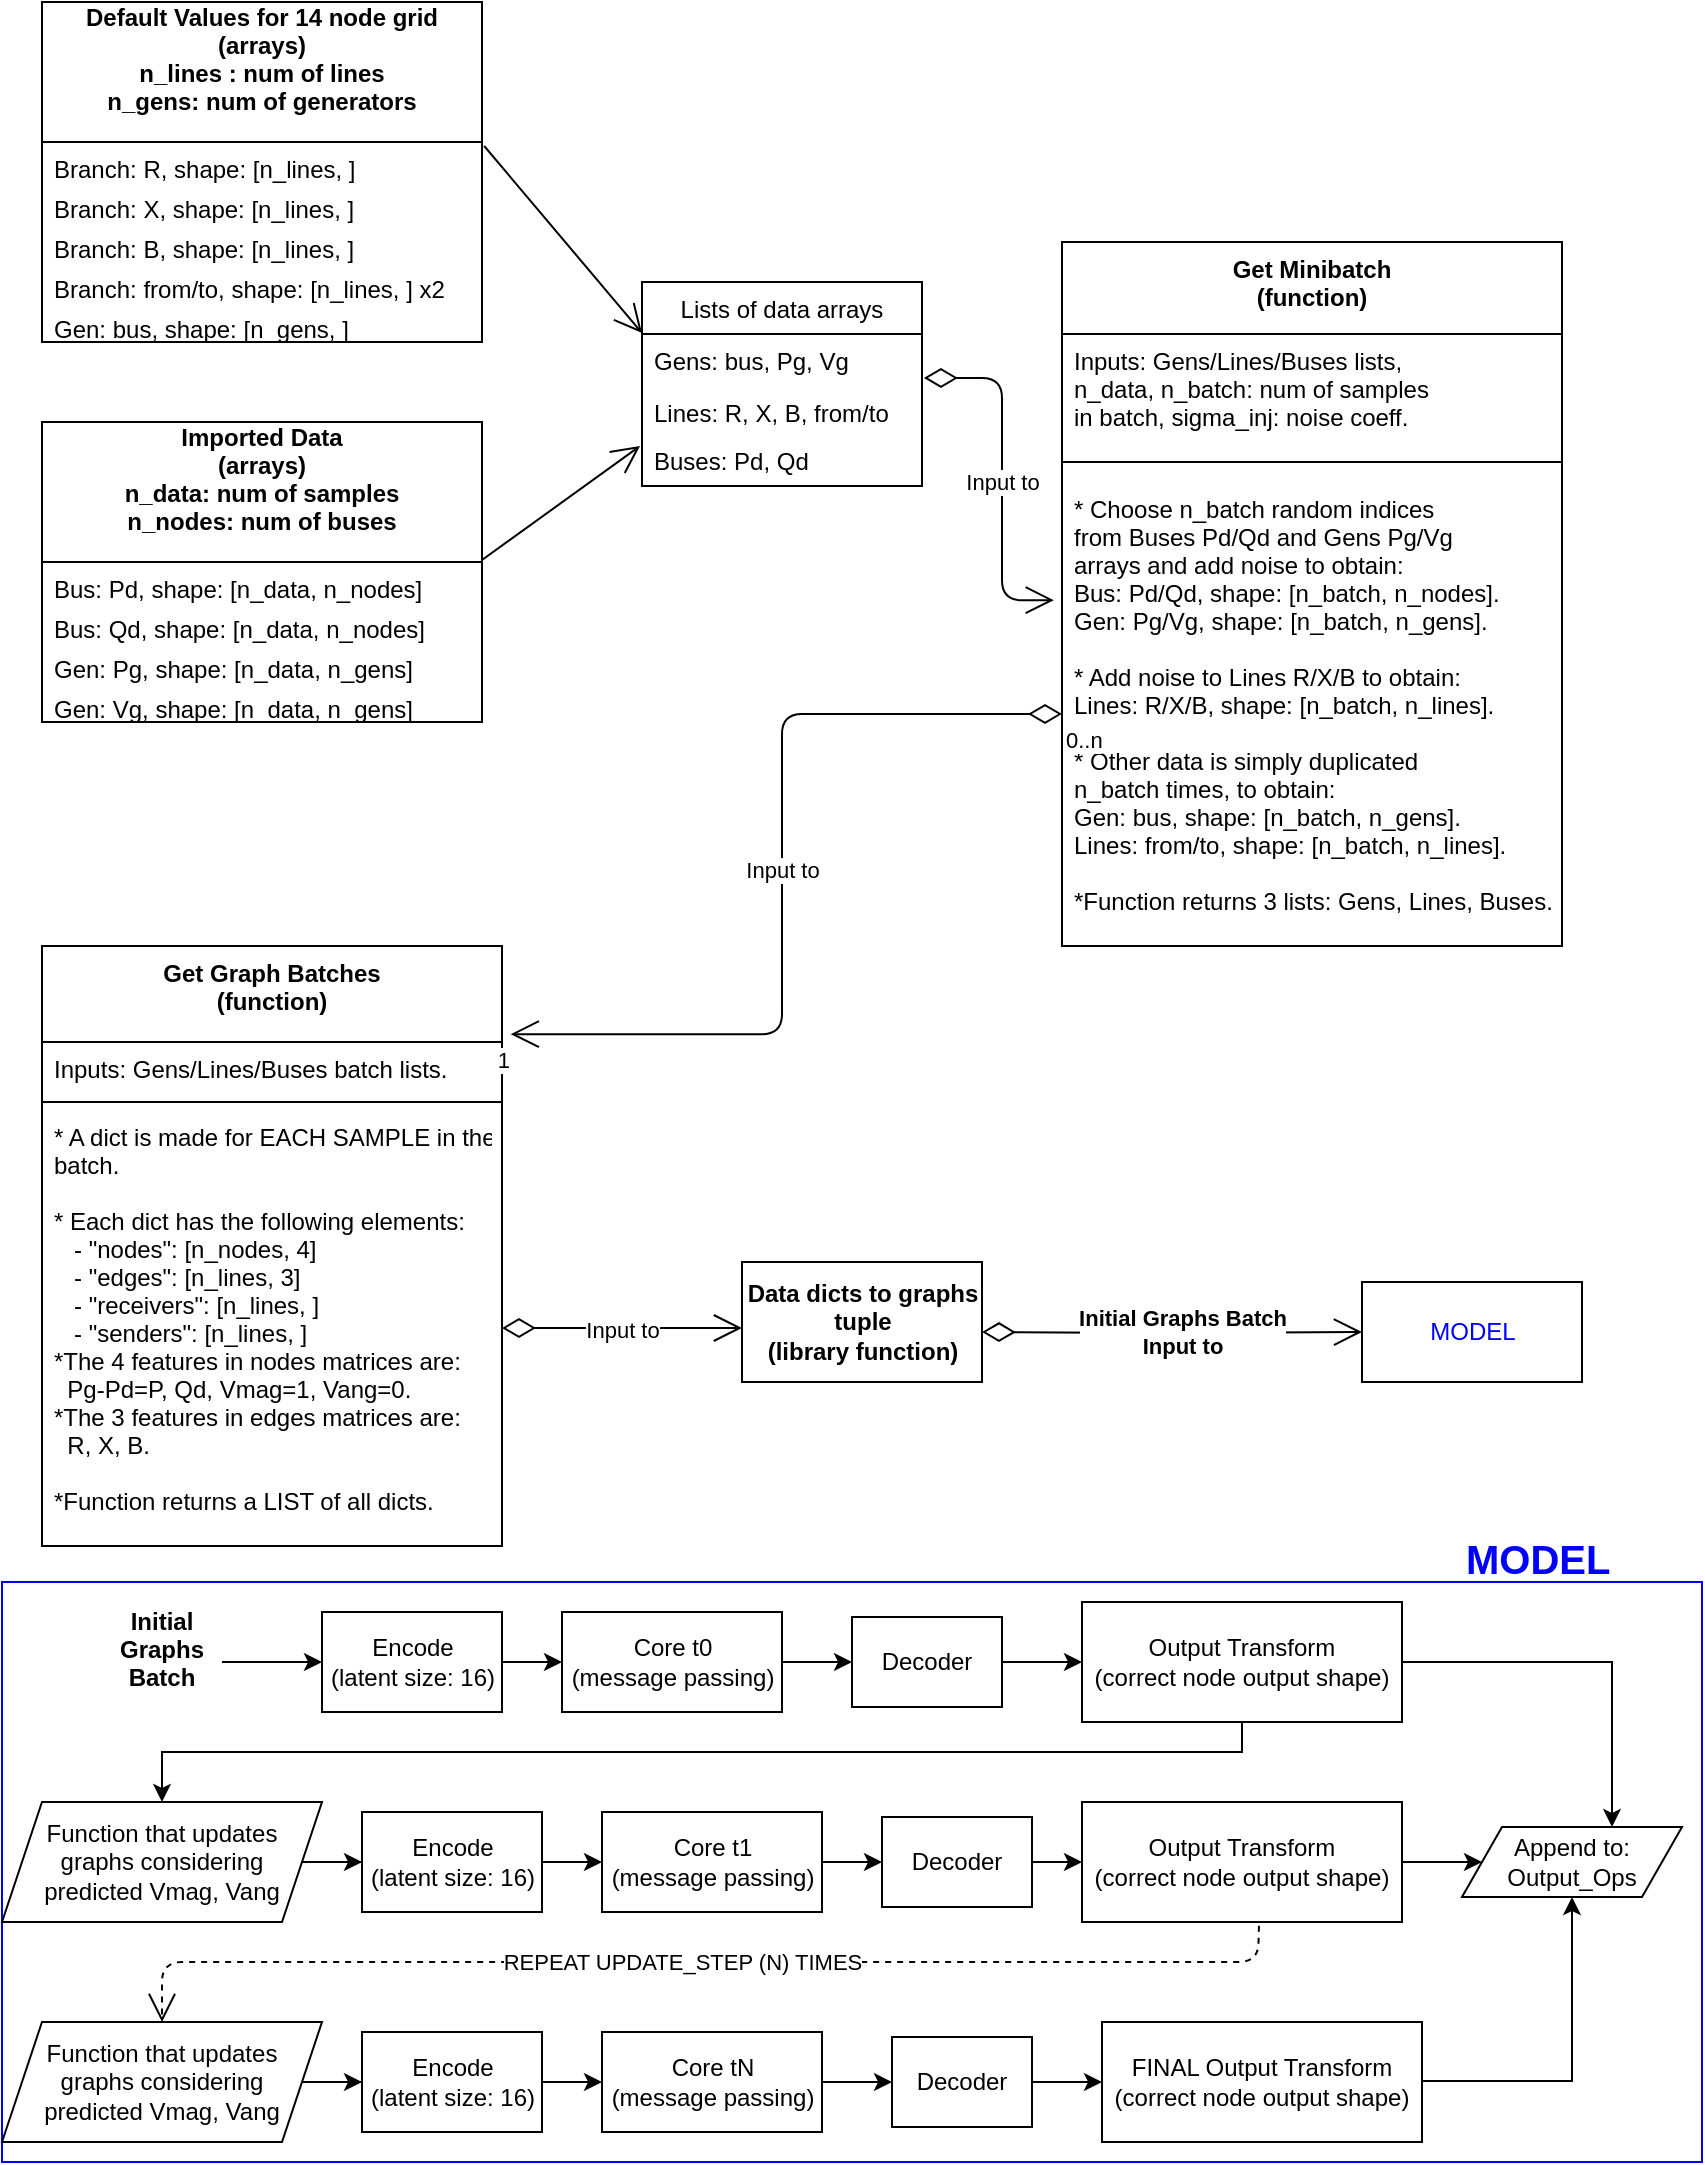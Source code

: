 <mxfile version="14.0.1" type="github">
  <diagram id="NX9X9Dx4tGmhcnGqsxjO" name="Page-1">
    <mxGraphModel dx="1221" dy="724" grid="1" gridSize="10" guides="1" tooltips="1" connect="1" arrows="1" fold="1" page="1" pageScale="1" pageWidth="850" pageHeight="1100" math="0" shadow="0">
      <root>
        <mxCell id="0" />
        <mxCell id="1" parent="0" />
        <mxCell id="xKvRT-cBqtyTfY7rPIqp-101" value="" style="verticalLabelPosition=bottom;verticalAlign=top;html=1;shape=mxgraph.basic.rect;fillColor2=none;strokeWidth=1;size=20;indent=5;rotation=0;labelBorderColor=#0000FF;strokeColor=#0000FF;" vertex="1" parent="1">
          <mxGeometry y="810" width="850" height="290" as="geometry" />
        </mxCell>
        <mxCell id="xKvRT-cBqtyTfY7rPIqp-8" value="Imported Data&#xa;(arrays)&#xa;n_data: num of samples&#xa;n_nodes: num of buses&#xa;" style="swimlane;fontStyle=1;childLayout=stackLayout;horizontal=1;startSize=70;fillColor=none;horizontalStack=0;resizeParent=1;resizeParentMax=0;resizeLast=0;collapsible=1;marginBottom=0;" vertex="1" parent="1">
          <mxGeometry x="20" y="230" width="220" height="150" as="geometry" />
        </mxCell>
        <mxCell id="xKvRT-cBqtyTfY7rPIqp-9" value="Bus: Pd, shape:  [n_data, n_nodes]" style="text;strokeColor=none;fillColor=none;align=left;verticalAlign=top;spacingLeft=4;spacingRight=4;overflow=hidden;rotatable=0;points=[[0,0.5],[1,0.5]];portConstraint=eastwest;" vertex="1" parent="xKvRT-cBqtyTfY7rPIqp-8">
          <mxGeometry y="70" width="220" height="20" as="geometry" />
        </mxCell>
        <mxCell id="xKvRT-cBqtyTfY7rPIqp-10" value="Bus: Qd, shape:  [n_data, n_nodes]" style="text;strokeColor=none;fillColor=none;align=left;verticalAlign=top;spacingLeft=4;spacingRight=4;overflow=hidden;rotatable=0;points=[[0,0.5],[1,0.5]];portConstraint=eastwest;" vertex="1" parent="xKvRT-cBqtyTfY7rPIqp-8">
          <mxGeometry y="90" width="220" height="20" as="geometry" />
        </mxCell>
        <mxCell id="xKvRT-cBqtyTfY7rPIqp-11" value="Gen: Pg, shape:  [n_data, n_gens]&#xa;&#xa;" style="text;strokeColor=none;fillColor=none;align=left;verticalAlign=top;spacingLeft=4;spacingRight=4;overflow=hidden;rotatable=0;points=[[0,0.5],[1,0.5]];portConstraint=eastwest;" vertex="1" parent="xKvRT-cBqtyTfY7rPIqp-8">
          <mxGeometry y="110" width="220" height="20" as="geometry" />
        </mxCell>
        <mxCell id="xKvRT-cBqtyTfY7rPIqp-15" value="Gen: Vg, shape:  [n_data, n_gens]" style="text;strokeColor=none;fillColor=none;align=left;verticalAlign=top;spacingLeft=4;spacingRight=4;overflow=hidden;rotatable=0;points=[[0,0.5],[1,0.5]];portConstraint=eastwest;" vertex="1" parent="xKvRT-cBqtyTfY7rPIqp-8">
          <mxGeometry y="130" width="220" height="20" as="geometry" />
        </mxCell>
        <mxCell id="xKvRT-cBqtyTfY7rPIqp-17" value="Default Values for 14 node grid&#xa;(arrays)&#xa;n_lines : num of lines &#xa;n_gens: num of generators&#xa;" style="swimlane;fontStyle=1;childLayout=stackLayout;horizontal=1;startSize=70;fillColor=none;horizontalStack=0;resizeParent=1;resizeParentMax=0;resizeLast=0;collapsible=1;marginBottom=0;" vertex="1" parent="1">
          <mxGeometry x="20" y="20" width="220" height="170" as="geometry" />
        </mxCell>
        <mxCell id="xKvRT-cBqtyTfY7rPIqp-18" value="Branch: R, shape: [n_lines, ]" style="text;strokeColor=none;fillColor=none;align=left;verticalAlign=top;spacingLeft=4;spacingRight=4;overflow=hidden;rotatable=0;points=[[0,0.5],[1,0.5]];portConstraint=eastwest;" vertex="1" parent="xKvRT-cBqtyTfY7rPIqp-17">
          <mxGeometry y="70" width="220" height="20" as="geometry" />
        </mxCell>
        <mxCell id="xKvRT-cBqtyTfY7rPIqp-19" value="Branch: X, shape: [n_lines, ]" style="text;strokeColor=none;fillColor=none;align=left;verticalAlign=top;spacingLeft=4;spacingRight=4;overflow=hidden;rotatable=0;points=[[0,0.5],[1,0.5]];portConstraint=eastwest;" vertex="1" parent="xKvRT-cBqtyTfY7rPIqp-17">
          <mxGeometry y="90" width="220" height="20" as="geometry" />
        </mxCell>
        <mxCell id="xKvRT-cBqtyTfY7rPIqp-20" value="Branch: B, shape:  [n_lines, ]&#xa;&#xa;" style="text;strokeColor=none;fillColor=none;align=left;verticalAlign=top;spacingLeft=4;spacingRight=4;overflow=hidden;rotatable=0;points=[[0,0.5],[1,0.5]];portConstraint=eastwest;" vertex="1" parent="xKvRT-cBqtyTfY7rPIqp-17">
          <mxGeometry y="110" width="220" height="20" as="geometry" />
        </mxCell>
        <mxCell id="xKvRT-cBqtyTfY7rPIqp-21" value="Branch: from/to, shape:  [n_lines, ] x2" style="text;strokeColor=none;fillColor=none;align=left;verticalAlign=top;spacingLeft=4;spacingRight=4;overflow=hidden;rotatable=0;points=[[0,0.5],[1,0.5]];portConstraint=eastwest;" vertex="1" parent="xKvRT-cBqtyTfY7rPIqp-17">
          <mxGeometry y="130" width="220" height="20" as="geometry" />
        </mxCell>
        <mxCell id="xKvRT-cBqtyTfY7rPIqp-22" value="Gen: bus, shape:  [n_gens, ]" style="text;strokeColor=none;fillColor=none;align=left;verticalAlign=top;spacingLeft=4;spacingRight=4;overflow=hidden;rotatable=0;points=[[0,0.5],[1,0.5]];portConstraint=eastwest;" vertex="1" parent="xKvRT-cBqtyTfY7rPIqp-17">
          <mxGeometry y="150" width="220" height="20" as="geometry" />
        </mxCell>
        <mxCell id="xKvRT-cBqtyTfY7rPIqp-24" value="" style="endArrow=open;endFill=1;endSize=12;html=1;exitX=1.005;exitY=0.1;exitDx=0;exitDy=0;exitPerimeter=0;entryX=0;entryY=0.25;entryDx=0;entryDy=0;" edge="1" parent="1" source="xKvRT-cBqtyTfY7rPIqp-18" target="xKvRT-cBqtyTfY7rPIqp-35">
          <mxGeometry width="160" relative="1" as="geometry">
            <mxPoint x="350" y="240" as="sourcePoint" />
            <mxPoint x="320" y="130" as="targetPoint" />
          </mxGeometry>
        </mxCell>
        <mxCell id="xKvRT-cBqtyTfY7rPIqp-25" value="" style="endArrow=open;endFill=1;endSize=12;html=1;exitX=1;exitY=-0.05;exitDx=0;exitDy=0;exitPerimeter=0;entryX=-0.007;entryY=0.231;entryDx=0;entryDy=0;entryPerimeter=0;" edge="1" parent="1" source="xKvRT-cBqtyTfY7rPIqp-9" target="xKvRT-cBqtyTfY7rPIqp-38">
          <mxGeometry width="160" relative="1" as="geometry">
            <mxPoint x="350" y="240" as="sourcePoint" />
            <mxPoint x="320" y="280" as="targetPoint" />
          </mxGeometry>
        </mxCell>
        <mxCell id="xKvRT-cBqtyTfY7rPIqp-30" value="Get Minibatch&#xa;(function)&#xa;" style="swimlane;fontStyle=1;align=center;verticalAlign=top;childLayout=stackLayout;horizontal=1;startSize=46;horizontalStack=0;resizeParent=1;resizeParentMax=0;resizeLast=0;collapsible=1;marginBottom=0;" vertex="1" parent="1">
          <mxGeometry x="530" y="140" width="250" height="352" as="geometry" />
        </mxCell>
        <mxCell id="xKvRT-cBqtyTfY7rPIqp-31" value="Inputs: Gens/Lines/Buses lists, &#xa;n_data, n_batch: num of samples &#xa;in batch, sigma_inj: noise coeff.&#xa;&#xa;" style="text;strokeColor=none;fillColor=none;align=left;verticalAlign=top;spacingLeft=4;spacingRight=4;overflow=hidden;rotatable=0;points=[[0,0.5],[1,0.5]];portConstraint=eastwest;" vertex="1" parent="xKvRT-cBqtyTfY7rPIqp-30">
          <mxGeometry y="46" width="250" height="54" as="geometry" />
        </mxCell>
        <mxCell id="xKvRT-cBqtyTfY7rPIqp-32" value="" style="line;strokeWidth=1;fillColor=none;align=left;verticalAlign=middle;spacingTop=-1;spacingLeft=3;spacingRight=3;rotatable=0;labelPosition=right;points=[];portConstraint=eastwest;" vertex="1" parent="xKvRT-cBqtyTfY7rPIqp-30">
          <mxGeometry y="100" width="250" height="20" as="geometry" />
        </mxCell>
        <mxCell id="xKvRT-cBqtyTfY7rPIqp-45" value="* Choose n_batch random indices &#xa;from Buses Pd/Qd and Gens Pg/Vg&#xa;arrays and add noise to obtain:&#xa;Bus: Pd/Qd, shape: [n_batch, n_nodes].&#xa;Gen: Pg/Vg, shape: [n_batch, n_gens].&#xa;&#xa;* Add noise to Lines R/X/B to obtain:&#xa;Lines: R/X/B, shape: [n_batch, n_lines].&#xa;&#xa;* Other data is simply duplicated  &#xa;n_batch times, to obtain:&#xa;Gen: bus, shape: [n_batch, n_gens].&#xa;Lines: from/to, shape: [n_batch, n_lines].&#xa;&#xa;*Function returns 3 lists: Gens, Lines, Buses.&#xa; " style="text;strokeColor=none;fillColor=none;align=left;verticalAlign=top;spacingLeft=4;spacingRight=4;overflow=hidden;rotatable=0;points=[[0,0.5],[1,0.5]];portConstraint=eastwest;" vertex="1" parent="xKvRT-cBqtyTfY7rPIqp-30">
          <mxGeometry y="120" width="250" height="232" as="geometry" />
        </mxCell>
        <mxCell id="xKvRT-cBqtyTfY7rPIqp-35" value="Lists of data arrays" style="swimlane;fontStyle=0;childLayout=stackLayout;horizontal=1;startSize=26;fillColor=none;horizontalStack=0;resizeParent=1;resizeParentMax=0;resizeLast=0;collapsible=1;marginBottom=0;" vertex="1" parent="1">
          <mxGeometry x="320" y="160" width="140" height="102" as="geometry" />
        </mxCell>
        <mxCell id="xKvRT-cBqtyTfY7rPIqp-37" value="Gens: bus, Pg, Vg" style="text;strokeColor=none;fillColor=none;align=left;verticalAlign=top;spacingLeft=4;spacingRight=4;overflow=hidden;rotatable=0;points=[[0,0.5],[1,0.5]];portConstraint=eastwest;" vertex="1" parent="xKvRT-cBqtyTfY7rPIqp-35">
          <mxGeometry y="26" width="140" height="26" as="geometry" />
        </mxCell>
        <mxCell id="xKvRT-cBqtyTfY7rPIqp-36" value="Lines: R, X, B, from/to" style="text;strokeColor=none;fillColor=none;align=left;verticalAlign=top;spacingLeft=4;spacingRight=4;overflow=hidden;rotatable=0;points=[[0,0.5],[1,0.5]];portConstraint=eastwest;" vertex="1" parent="xKvRT-cBqtyTfY7rPIqp-35">
          <mxGeometry y="52" width="140" height="24" as="geometry" />
        </mxCell>
        <mxCell id="xKvRT-cBqtyTfY7rPIqp-38" value="Buses: Pd, Qd" style="text;strokeColor=none;fillColor=none;align=left;verticalAlign=top;spacingLeft=4;spacingRight=4;overflow=hidden;rotatable=0;points=[[0,0.5],[1,0.5]];portConstraint=eastwest;" vertex="1" parent="xKvRT-cBqtyTfY7rPIqp-35">
          <mxGeometry y="76" width="140" height="26" as="geometry" />
        </mxCell>
        <mxCell id="xKvRT-cBqtyTfY7rPIqp-41" value="Input to" style="endArrow=open;html=1;endSize=12;startArrow=diamondThin;startSize=14;startFill=0;edgeStyle=orthogonalEdgeStyle;exitX=1.007;exitY=-0.167;exitDx=0;exitDy=0;exitPerimeter=0;entryX=-0.017;entryY=0.341;entryDx=0;entryDy=0;entryPerimeter=0;" edge="1" parent="1" source="xKvRT-cBqtyTfY7rPIqp-36">
          <mxGeometry x="0.034" relative="1" as="geometry">
            <mxPoint x="330" y="320" as="sourcePoint" />
            <mxPoint x="525.92" y="319.112" as="targetPoint" />
            <Array as="points">
              <mxPoint x="500" y="208" />
              <mxPoint x="500" y="319" />
            </Array>
            <mxPoint as="offset" />
          </mxGeometry>
        </mxCell>
        <mxCell id="xKvRT-cBqtyTfY7rPIqp-46" value="Get Graph Batches&#xa;(function)" style="swimlane;fontStyle=1;align=center;verticalAlign=top;childLayout=stackLayout;horizontal=1;startSize=48;horizontalStack=0;resizeParent=1;resizeParentMax=0;resizeLast=0;collapsible=1;marginBottom=0;" vertex="1" parent="1">
          <mxGeometry x="20" y="492" width="230" height="300" as="geometry" />
        </mxCell>
        <mxCell id="xKvRT-cBqtyTfY7rPIqp-47" value="Inputs: Gens/Lines/Buses batch lists." style="text;strokeColor=none;fillColor=none;align=left;verticalAlign=top;spacingLeft=4;spacingRight=4;overflow=hidden;rotatable=0;points=[[0,0.5],[1,0.5]];portConstraint=eastwest;" vertex="1" parent="xKvRT-cBqtyTfY7rPIqp-46">
          <mxGeometry y="48" width="230" height="26" as="geometry" />
        </mxCell>
        <mxCell id="xKvRT-cBqtyTfY7rPIqp-48" value="" style="line;strokeWidth=1;fillColor=none;align=left;verticalAlign=middle;spacingTop=-1;spacingLeft=3;spacingRight=3;rotatable=0;labelPosition=right;points=[];portConstraint=eastwest;" vertex="1" parent="xKvRT-cBqtyTfY7rPIqp-46">
          <mxGeometry y="74" width="230" height="8" as="geometry" />
        </mxCell>
        <mxCell id="xKvRT-cBqtyTfY7rPIqp-49" value="* A dict is made for EACH SAMPLE in the&#xa;batch. &#xa;&#xa;* Each dict has the following elements:&#xa;   - &quot;nodes&quot;: [n_nodes, 4]&#xa;   - &quot;edges&quot;: [n_lines, 3]&#xa;   - &quot;receivers&quot;: [n_lines, ]&#xa;   - &quot;senders&quot;: [n_lines, ]&#xa;*The 4 features in nodes matrices are:&#xa;  Pg-Pd=P, Qd, Vmag=1, Vang=0. &#xa;*The 3 features in edges matrices are:&#xa;  R, X, B.&#xa;&#xa;*Function returns a LIST of all dicts.&#xa;&#xa;&#xa;&#xa;" style="text;strokeColor=none;fillColor=none;align=left;verticalAlign=top;spacingLeft=4;spacingRight=4;overflow=hidden;rotatable=0;points=[[0,0.5],[1,0.5]];portConstraint=eastwest;" vertex="1" parent="xKvRT-cBqtyTfY7rPIqp-46">
          <mxGeometry y="82" width="230" height="218" as="geometry" />
        </mxCell>
        <mxCell id="xKvRT-cBqtyTfY7rPIqp-50" value="Input to" style="endArrow=open;html=1;endSize=12;startArrow=diamondThin;startSize=14;startFill=0;edgeStyle=orthogonalEdgeStyle;" edge="1" parent="1" source="xKvRT-cBqtyTfY7rPIqp-49">
          <mxGeometry relative="1" as="geometry">
            <mxPoint x="410" y="490" as="sourcePoint" />
            <mxPoint x="370" y="683" as="targetPoint" />
            <mxPoint as="offset" />
          </mxGeometry>
        </mxCell>
        <mxCell id="xKvRT-cBqtyTfY7rPIqp-53" value="&lt;div&gt;Data dicts to graphs&lt;/div&gt;&lt;div&gt;tuple&lt;/div&gt;&lt;div&gt;(library function)&lt;br&gt;&lt;/div&gt;" style="html=1;fontStyle=1" vertex="1" parent="1">
          <mxGeometry x="370" y="650" width="120" height="60" as="geometry" />
        </mxCell>
        <mxCell id="xKvRT-cBqtyTfY7rPIqp-54" value="Input to" style="endArrow=open;html=1;endSize=12;startArrow=diamondThin;startSize=14;startFill=0;edgeStyle=orthogonalEdgeStyle;entryX=1.019;entryY=0.147;entryDx=0;entryDy=0;entryPerimeter=0;" edge="1" parent="1" source="xKvRT-cBqtyTfY7rPIqp-45" target="xKvRT-cBqtyTfY7rPIqp-46">
          <mxGeometry relative="1" as="geometry">
            <mxPoint x="240" y="610" as="sourcePoint" />
            <mxPoint x="400" y="610" as="targetPoint" />
          </mxGeometry>
        </mxCell>
        <mxCell id="xKvRT-cBqtyTfY7rPIqp-55" value="0..n" style="edgeLabel;resizable=0;html=1;align=left;verticalAlign=top;" connectable="0" vertex="1" parent="xKvRT-cBqtyTfY7rPIqp-54">
          <mxGeometry x="-1" relative="1" as="geometry" />
        </mxCell>
        <mxCell id="xKvRT-cBqtyTfY7rPIqp-56" value="1" style="edgeLabel;resizable=0;html=1;align=right;verticalAlign=top;" connectable="0" vertex="1" parent="xKvRT-cBqtyTfY7rPIqp-54">
          <mxGeometry x="1" relative="1" as="geometry" />
        </mxCell>
        <mxCell id="xKvRT-cBqtyTfY7rPIqp-57" value="&lt;font color=&quot;#0000FF&quot;&gt;MODEL&lt;/font&gt;" style="html=1;" vertex="1" parent="1">
          <mxGeometry x="680" y="660" width="110" height="50" as="geometry" />
        </mxCell>
        <mxCell id="xKvRT-cBqtyTfY7rPIqp-58" value="&lt;div&gt;Initial Graphs Batch&lt;/div&gt;&lt;div&gt;Input to&lt;br&gt;&lt;/div&gt;" style="endArrow=open;html=1;endSize=12;startArrow=diamondThin;startSize=14;startFill=0;edgeStyle=orthogonalEdgeStyle;fontStyle=1" edge="1" parent="1" target="xKvRT-cBqtyTfY7rPIqp-57">
          <mxGeometry x="0.053" relative="1" as="geometry">
            <mxPoint x="490" y="685" as="sourcePoint" />
            <mxPoint x="600" y="684.66" as="targetPoint" />
            <mxPoint as="offset" />
            <Array as="points" />
          </mxGeometry>
        </mxCell>
        <mxCell id="xKvRT-cBqtyTfY7rPIqp-64" value="" style="edgeStyle=orthogonalEdgeStyle;rounded=0;orthogonalLoop=1;jettySize=auto;html=1;" edge="1" parent="1" source="xKvRT-cBqtyTfY7rPIqp-59" target="xKvRT-cBqtyTfY7rPIqp-61">
          <mxGeometry relative="1" as="geometry" />
        </mxCell>
        <mxCell id="xKvRT-cBqtyTfY7rPIqp-59" value="&lt;div&gt;Encode&lt;/div&gt;(latent size: 16)" style="html=1;" vertex="1" parent="1">
          <mxGeometry x="160" y="825" width="90" height="50" as="geometry" />
        </mxCell>
        <mxCell id="xKvRT-cBqtyTfY7rPIqp-63" value="" style="edgeStyle=orthogonalEdgeStyle;rounded=0;orthogonalLoop=1;jettySize=auto;html=1;" edge="1" parent="1" source="xKvRT-cBqtyTfY7rPIqp-61" target="xKvRT-cBqtyTfY7rPIqp-62">
          <mxGeometry relative="1" as="geometry" />
        </mxCell>
        <mxCell id="xKvRT-cBqtyTfY7rPIqp-61" value="&lt;div&gt;Core t0&lt;br&gt;&lt;/div&gt;&lt;div&gt;(message passing)&lt;br&gt;&lt;/div&gt;" style="html=1;" vertex="1" parent="1">
          <mxGeometry x="280" y="825" width="110" height="50" as="geometry" />
        </mxCell>
        <mxCell id="xKvRT-cBqtyTfY7rPIqp-66" value="" style="edgeStyle=orthogonalEdgeStyle;rounded=0;orthogonalLoop=1;jettySize=auto;html=1;" edge="1" parent="1" source="xKvRT-cBqtyTfY7rPIqp-62" target="xKvRT-cBqtyTfY7rPIqp-65">
          <mxGeometry relative="1" as="geometry" />
        </mxCell>
        <mxCell id="xKvRT-cBqtyTfY7rPIqp-62" value="Decoder" style="whiteSpace=wrap;html=1;" vertex="1" parent="1">
          <mxGeometry x="425" y="827.5" width="75" height="45" as="geometry" />
        </mxCell>
        <mxCell id="xKvRT-cBqtyTfY7rPIqp-72" style="edgeStyle=orthogonalEdgeStyle;rounded=0;orthogonalLoop=1;jettySize=auto;html=1;" edge="1" parent="1" source="xKvRT-cBqtyTfY7rPIqp-65" target="xKvRT-cBqtyTfY7rPIqp-67">
          <mxGeometry relative="1" as="geometry">
            <Array as="points">
              <mxPoint x="805" y="850" />
            </Array>
          </mxGeometry>
        </mxCell>
        <mxCell id="xKvRT-cBqtyTfY7rPIqp-85" value="" style="edgeStyle=orthogonalEdgeStyle;rounded=0;orthogonalLoop=1;jettySize=auto;html=1;entryX=0.5;entryY=0;entryDx=0;entryDy=0;" edge="1" parent="1" source="xKvRT-cBqtyTfY7rPIqp-65" target="xKvRT-cBqtyTfY7rPIqp-73">
          <mxGeometry relative="1" as="geometry">
            <Array as="points">
              <mxPoint x="620" y="895" />
              <mxPoint x="80" y="895" />
            </Array>
          </mxGeometry>
        </mxCell>
        <mxCell id="xKvRT-cBqtyTfY7rPIqp-65" value="&lt;div&gt;Output Transform&lt;/div&gt;&lt;div&gt;(correct node output shape)&lt;br&gt;&lt;/div&gt;" style="whiteSpace=wrap;html=1;" vertex="1" parent="1">
          <mxGeometry x="540" y="820" width="160" height="60" as="geometry" />
        </mxCell>
        <mxCell id="xKvRT-cBqtyTfY7rPIqp-67" value="&lt;div&gt;Append to:&lt;/div&gt;&lt;div&gt;Output_Ops&lt;br&gt;&lt;/div&gt;" style="shape=parallelogram;perimeter=parallelogramPerimeter;whiteSpace=wrap;html=1;fixedSize=1;" vertex="1" parent="1">
          <mxGeometry x="730" y="932.5" width="110" height="35" as="geometry" />
        </mxCell>
        <mxCell id="xKvRT-cBqtyTfY7rPIqp-70" value="" style="edgeStyle=orthogonalEdgeStyle;rounded=0;orthogonalLoop=1;jettySize=auto;html=1;" edge="1" parent="1" source="xKvRT-cBqtyTfY7rPIqp-69" target="xKvRT-cBqtyTfY7rPIqp-59">
          <mxGeometry relative="1" as="geometry" />
        </mxCell>
        <mxCell id="xKvRT-cBqtyTfY7rPIqp-69" value="Initial&#xa;Graphs&#xa;Batch&#xa;" style="text;align=center;fontStyle=1;verticalAlign=middle;spacingLeft=3;spacingRight=3;strokeColor=none;rotatable=0;points=[[0,0.5],[1,0.5]];portConstraint=eastwest;" vertex="1" parent="1">
          <mxGeometry x="50" y="837" width="60" height="26" as="geometry" />
        </mxCell>
        <mxCell id="xKvRT-cBqtyTfY7rPIqp-76" value="" style="edgeStyle=orthogonalEdgeStyle;rounded=0;orthogonalLoop=1;jettySize=auto;html=1;" edge="1" parent="1" source="xKvRT-cBqtyTfY7rPIqp-73" target="xKvRT-cBqtyTfY7rPIqp-75">
          <mxGeometry relative="1" as="geometry" />
        </mxCell>
        <mxCell id="xKvRT-cBqtyTfY7rPIqp-73" value="&lt;div&gt;Function that updates&lt;/div&gt;&lt;div&gt;graphs considering&lt;/div&gt;&lt;div&gt;predicted Vmag, Vang&lt;br&gt;&lt;/div&gt;" style="shape=parallelogram;perimeter=parallelogramPerimeter;whiteSpace=wrap;html=1;fixedSize=1;" vertex="1" parent="1">
          <mxGeometry y="920" width="160" height="60" as="geometry" />
        </mxCell>
        <mxCell id="xKvRT-cBqtyTfY7rPIqp-78" value="" style="edgeStyle=orthogonalEdgeStyle;rounded=0;orthogonalLoop=1;jettySize=auto;html=1;" edge="1" parent="1" source="xKvRT-cBqtyTfY7rPIqp-75" target="xKvRT-cBqtyTfY7rPIqp-77">
          <mxGeometry relative="1" as="geometry" />
        </mxCell>
        <mxCell id="xKvRT-cBqtyTfY7rPIqp-75" value="&lt;div&gt;Encode&lt;/div&gt;(latent size: 16)" style="html=1;" vertex="1" parent="1">
          <mxGeometry x="180" y="925" width="90" height="50" as="geometry" />
        </mxCell>
        <mxCell id="xKvRT-cBqtyTfY7rPIqp-80" value="" style="edgeStyle=orthogonalEdgeStyle;rounded=0;orthogonalLoop=1;jettySize=auto;html=1;" edge="1" parent="1" source="xKvRT-cBqtyTfY7rPIqp-77" target="xKvRT-cBqtyTfY7rPIqp-79">
          <mxGeometry relative="1" as="geometry" />
        </mxCell>
        <mxCell id="xKvRT-cBqtyTfY7rPIqp-77" value="&lt;div&gt;Core t1&lt;br&gt;&lt;/div&gt;&lt;div&gt;(message passing)&lt;br&gt;&lt;/div&gt;" style="html=1;" vertex="1" parent="1">
          <mxGeometry x="300" y="925" width="110" height="50" as="geometry" />
        </mxCell>
        <mxCell id="xKvRT-cBqtyTfY7rPIqp-82" value="" style="edgeStyle=orthogonalEdgeStyle;rounded=0;orthogonalLoop=1;jettySize=auto;html=1;" edge="1" parent="1" source="xKvRT-cBqtyTfY7rPIqp-79" target="xKvRT-cBqtyTfY7rPIqp-81">
          <mxGeometry relative="1" as="geometry" />
        </mxCell>
        <mxCell id="xKvRT-cBqtyTfY7rPIqp-79" value="Decoder" style="whiteSpace=wrap;html=1;" vertex="1" parent="1">
          <mxGeometry x="440" y="927.5" width="75" height="45" as="geometry" />
        </mxCell>
        <mxCell id="xKvRT-cBqtyTfY7rPIqp-83" value="" style="edgeStyle=orthogonalEdgeStyle;rounded=0;orthogonalLoop=1;jettySize=auto;html=1;" edge="1" parent="1" source="xKvRT-cBqtyTfY7rPIqp-81" target="xKvRT-cBqtyTfY7rPIqp-67">
          <mxGeometry relative="1" as="geometry" />
        </mxCell>
        <mxCell id="xKvRT-cBqtyTfY7rPIqp-81" value="&lt;div&gt;Output Transform&lt;/div&gt;&lt;div&gt;(correct node output shape)&lt;br&gt;&lt;/div&gt;" style="whiteSpace=wrap;html=1;" vertex="1" parent="1">
          <mxGeometry x="540" y="920" width="160" height="60" as="geometry" />
        </mxCell>
        <mxCell id="xKvRT-cBqtyTfY7rPIqp-88" value="REPEAT UPDATE_STEP (N) TIMES" style="endArrow=open;endSize=12;dashed=1;html=1;exitX=0.553;exitY=1.031;exitDx=0;exitDy=0;exitPerimeter=0;entryX=0.5;entryY=0;entryDx=0;entryDy=0;" edge="1" parent="1" source="xKvRT-cBqtyTfY7rPIqp-81" target="xKvRT-cBqtyTfY7rPIqp-89">
          <mxGeometry x="0.027" width="160" relative="1" as="geometry">
            <mxPoint x="320" y="960" as="sourcePoint" />
            <mxPoint x="190" y="1010" as="targetPoint" />
            <Array as="points">
              <mxPoint x="628" y="1000" />
              <mxPoint x="80" y="1000" />
            </Array>
            <mxPoint as="offset" />
          </mxGeometry>
        </mxCell>
        <mxCell id="xKvRT-cBqtyTfY7rPIqp-91" value="" style="edgeStyle=orthogonalEdgeStyle;rounded=0;orthogonalLoop=1;jettySize=auto;html=1;" edge="1" parent="1" source="xKvRT-cBqtyTfY7rPIqp-89" target="xKvRT-cBqtyTfY7rPIqp-90">
          <mxGeometry relative="1" as="geometry" />
        </mxCell>
        <mxCell id="xKvRT-cBqtyTfY7rPIqp-89" value="&lt;div&gt;Function that updates&lt;/div&gt;&lt;div&gt;graphs considering&lt;/div&gt;&lt;div&gt;predicted Vmag, Vang&lt;br&gt;&lt;/div&gt;" style="shape=parallelogram;perimeter=parallelogramPerimeter;whiteSpace=wrap;html=1;fixedSize=1;" vertex="1" parent="1">
          <mxGeometry y="1030" width="160" height="60" as="geometry" />
        </mxCell>
        <mxCell id="xKvRT-cBqtyTfY7rPIqp-93" value="" style="edgeStyle=orthogonalEdgeStyle;rounded=0;orthogonalLoop=1;jettySize=auto;html=1;" edge="1" parent="1" source="xKvRT-cBqtyTfY7rPIqp-90" target="xKvRT-cBqtyTfY7rPIqp-92">
          <mxGeometry relative="1" as="geometry" />
        </mxCell>
        <mxCell id="xKvRT-cBqtyTfY7rPIqp-90" value="&lt;div&gt;Encode&lt;/div&gt;(latent size: 16)" style="html=1;" vertex="1" parent="1">
          <mxGeometry x="180" y="1035" width="90" height="50" as="geometry" />
        </mxCell>
        <mxCell id="xKvRT-cBqtyTfY7rPIqp-95" value="" style="edgeStyle=orthogonalEdgeStyle;rounded=0;orthogonalLoop=1;jettySize=auto;html=1;" edge="1" parent="1" source="xKvRT-cBqtyTfY7rPIqp-92" target="xKvRT-cBqtyTfY7rPIqp-94">
          <mxGeometry relative="1" as="geometry" />
        </mxCell>
        <mxCell id="xKvRT-cBqtyTfY7rPIqp-92" value="&lt;div&gt;Core tN&lt;br&gt;&lt;/div&gt;&lt;div&gt;(message passing)&lt;br&gt;&lt;/div&gt;" style="html=1;" vertex="1" parent="1">
          <mxGeometry x="300" y="1035" width="110" height="50" as="geometry" />
        </mxCell>
        <mxCell id="xKvRT-cBqtyTfY7rPIqp-97" value="" style="edgeStyle=orthogonalEdgeStyle;rounded=0;orthogonalLoop=1;jettySize=auto;html=1;" edge="1" parent="1" source="xKvRT-cBqtyTfY7rPIqp-94" target="xKvRT-cBqtyTfY7rPIqp-96">
          <mxGeometry relative="1" as="geometry" />
        </mxCell>
        <mxCell id="xKvRT-cBqtyTfY7rPIqp-94" value="Decoder" style="whiteSpace=wrap;html=1;" vertex="1" parent="1">
          <mxGeometry x="445" y="1037.5" width="70" height="45" as="geometry" />
        </mxCell>
        <mxCell id="xKvRT-cBqtyTfY7rPIqp-96" value="&lt;div&gt;FINAL Output Transform&lt;/div&gt;&lt;div&gt;(correct node output shape)&lt;br&gt;&lt;/div&gt;" style="whiteSpace=wrap;html=1;" vertex="1" parent="1">
          <mxGeometry x="550" y="1030" width="160" height="60" as="geometry" />
        </mxCell>
        <mxCell id="xKvRT-cBqtyTfY7rPIqp-98" value="" style="edgeStyle=orthogonalEdgeStyle;rounded=0;orthogonalLoop=1;jettySize=auto;html=1;entryX=0.5;entryY=1;entryDx=0;entryDy=0;" edge="1" parent="1" target="xKvRT-cBqtyTfY7rPIqp-67">
          <mxGeometry relative="1" as="geometry">
            <mxPoint x="710" y="1059.5" as="sourcePoint" />
            <mxPoint x="750" y="1059.5" as="targetPoint" />
            <Array as="points">
              <mxPoint x="785" y="1060" />
            </Array>
          </mxGeometry>
        </mxCell>
        <mxCell id="xKvRT-cBqtyTfY7rPIqp-102" value="&lt;font style=&quot;font-size: 20px&quot;&gt;&lt;b&gt;&lt;font style=&quot;font-size: 20px&quot; color=&quot;#0000FF&quot;&gt;MODEL&lt;/font&gt;&lt;/b&gt;&lt;/font&gt;" style="text;whiteSpace=wrap;html=1;" vertex="1" parent="1">
          <mxGeometry x="730" y="780" width="70" height="30" as="geometry" />
        </mxCell>
      </root>
    </mxGraphModel>
  </diagram>
</mxfile>
